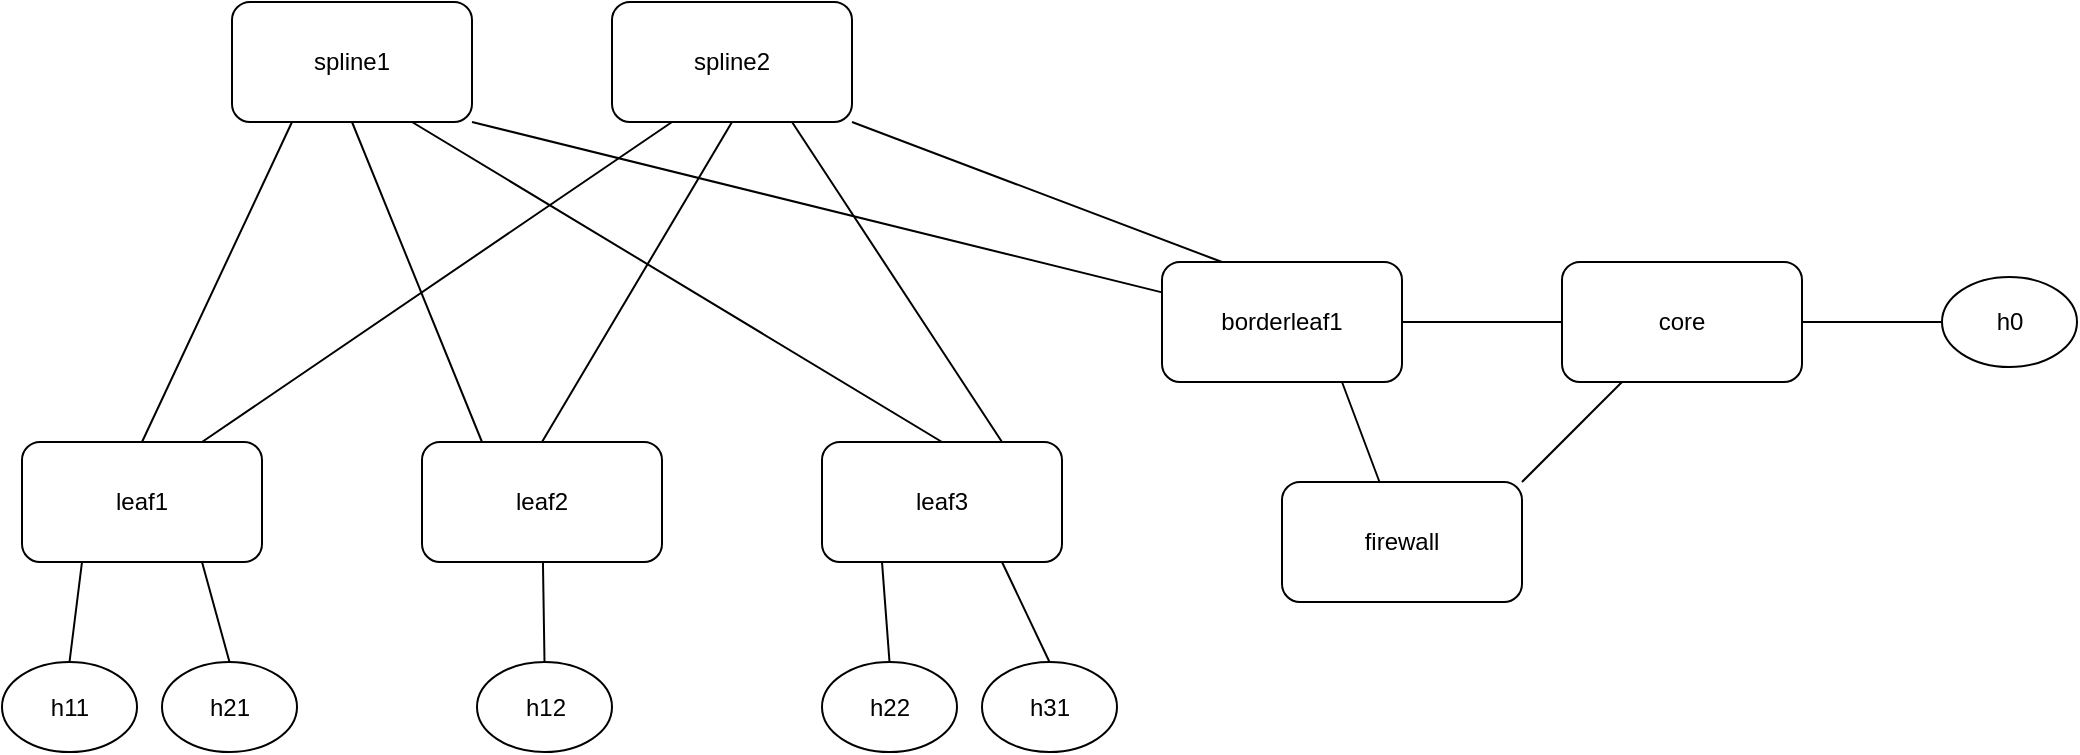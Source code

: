 <mxfile version="12.9.13" type="device"><diagram id="ILXEzMHF7K9Drbw3ey-q" name="Page-1"><mxGraphModel dx="1106" dy="830" grid="1" gridSize="10" guides="1" tooltips="1" connect="1" arrows="1" fold="1" page="1" pageScale="1" pageWidth="827" pageHeight="1169" math="0" shadow="0"><root><mxCell id="0"/><mxCell id="1" parent="0"/><mxCell id="yq0Ct_A4huobLXN1wk29-9" style="edgeStyle=none;rounded=0;orthogonalLoop=1;jettySize=auto;html=1;exitX=0.5;exitY=1;exitDx=0;exitDy=0;entryX=0.25;entryY=0;entryDx=0;entryDy=0;endArrow=none;endFill=0;" edge="1" parent="1" source="yq0Ct_A4huobLXN1wk29-1" target="yq0Ct_A4huobLXN1wk29-5"><mxGeometry relative="1" as="geometry"/></mxCell><mxCell id="yq0Ct_A4huobLXN1wk29-14" style="edgeStyle=none;rounded=0;orthogonalLoop=1;jettySize=auto;html=1;exitX=1;exitY=1;exitDx=0;exitDy=0;endArrow=none;endFill=0;" edge="1" parent="1" source="yq0Ct_A4huobLXN1wk29-1" target="yq0Ct_A4huobLXN1wk29-13"><mxGeometry relative="1" as="geometry"/></mxCell><mxCell id="yq0Ct_A4huobLXN1wk29-1" value="spline1" style="rounded=1;whiteSpace=wrap;html=1;" vertex="1" parent="1"><mxGeometry x="145" y="210" width="120" height="60" as="geometry"/></mxCell><mxCell id="yq0Ct_A4huobLXN1wk29-7" style="rounded=0;orthogonalLoop=1;jettySize=auto;html=1;exitX=0.5;exitY=0;exitDx=0;exitDy=0;entryX=0.25;entryY=1;entryDx=0;entryDy=0;endArrow=none;endFill=0;" edge="1" parent="1" source="yq0Ct_A4huobLXN1wk29-2" target="yq0Ct_A4huobLXN1wk29-1"><mxGeometry relative="1" as="geometry"/></mxCell><mxCell id="yq0Ct_A4huobLXN1wk29-2" value="leaf1" style="rounded=1;whiteSpace=wrap;html=1;" vertex="1" parent="1"><mxGeometry x="40" y="430" width="120" height="60" as="geometry"/></mxCell><mxCell id="yq0Ct_A4huobLXN1wk29-11" style="edgeStyle=none;rounded=0;orthogonalLoop=1;jettySize=auto;html=1;exitX=0.75;exitY=1;exitDx=0;exitDy=0;entryX=0.75;entryY=0;entryDx=0;entryDy=0;endArrow=none;endFill=0;" edge="1" parent="1" source="yq0Ct_A4huobLXN1wk29-4" target="yq0Ct_A4huobLXN1wk29-6"><mxGeometry relative="1" as="geometry"/></mxCell><mxCell id="yq0Ct_A4huobLXN1wk29-4" value="spline2" style="rounded=1;whiteSpace=wrap;html=1;" vertex="1" parent="1"><mxGeometry x="335" y="210" width="120" height="60" as="geometry"/></mxCell><mxCell id="yq0Ct_A4huobLXN1wk29-10" style="edgeStyle=none;rounded=0;orthogonalLoop=1;jettySize=auto;html=1;exitX=0.5;exitY=0;exitDx=0;exitDy=0;entryX=0.5;entryY=1;entryDx=0;entryDy=0;endArrow=none;endFill=0;" edge="1" parent="1" source="yq0Ct_A4huobLXN1wk29-5" target="yq0Ct_A4huobLXN1wk29-4"><mxGeometry relative="1" as="geometry"/></mxCell><mxCell id="yq0Ct_A4huobLXN1wk29-5" value="leaf2" style="rounded=1;whiteSpace=wrap;html=1;" vertex="1" parent="1"><mxGeometry x="240" y="430" width="120" height="60" as="geometry"/></mxCell><mxCell id="yq0Ct_A4huobLXN1wk29-12" style="edgeStyle=none;rounded=0;orthogonalLoop=1;jettySize=auto;html=1;exitX=0.5;exitY=0;exitDx=0;exitDy=0;entryX=0.75;entryY=1;entryDx=0;entryDy=0;endArrow=none;endFill=0;" edge="1" parent="1" source="yq0Ct_A4huobLXN1wk29-6" target="yq0Ct_A4huobLXN1wk29-1"><mxGeometry relative="1" as="geometry"/></mxCell><mxCell id="yq0Ct_A4huobLXN1wk29-6" value="leaf3" style="rounded=1;whiteSpace=wrap;html=1;" vertex="1" parent="1"><mxGeometry x="440" y="430" width="120" height="60" as="geometry"/></mxCell><mxCell id="yq0Ct_A4huobLXN1wk29-8" style="rounded=0;orthogonalLoop=1;jettySize=auto;html=1;exitX=0.75;exitY=0;exitDx=0;exitDy=0;entryX=0.25;entryY=1;entryDx=0;entryDy=0;endArrow=none;endFill=0;" edge="1" parent="1" source="yq0Ct_A4huobLXN1wk29-2" target="yq0Ct_A4huobLXN1wk29-4"><mxGeometry relative="1" as="geometry"><mxPoint x="150" y="440" as="sourcePoint"/><mxPoint x="260" y="310" as="targetPoint"/></mxGeometry></mxCell><mxCell id="yq0Ct_A4huobLXN1wk29-15" style="edgeStyle=none;rounded=0;orthogonalLoop=1;jettySize=auto;html=1;exitX=0.25;exitY=0;exitDx=0;exitDy=0;entryX=1;entryY=1;entryDx=0;entryDy=0;endArrow=none;endFill=0;" edge="1" parent="1" source="yq0Ct_A4huobLXN1wk29-13" target="yq0Ct_A4huobLXN1wk29-4"><mxGeometry relative="1" as="geometry"/></mxCell><mxCell id="yq0Ct_A4huobLXN1wk29-17" style="edgeStyle=none;rounded=0;orthogonalLoop=1;jettySize=auto;html=1;exitX=0.75;exitY=1;exitDx=0;exitDy=0;endArrow=none;endFill=0;" edge="1" parent="1" source="yq0Ct_A4huobLXN1wk29-13" target="yq0Ct_A4huobLXN1wk29-16"><mxGeometry relative="1" as="geometry"/></mxCell><mxCell id="yq0Ct_A4huobLXN1wk29-20" style="edgeStyle=none;rounded=0;orthogonalLoop=1;jettySize=auto;html=1;exitX=1;exitY=0.5;exitDx=0;exitDy=0;entryX=0;entryY=0.5;entryDx=0;entryDy=0;endArrow=none;endFill=0;" edge="1" parent="1" source="yq0Ct_A4huobLXN1wk29-13" target="yq0Ct_A4huobLXN1wk29-18"><mxGeometry relative="1" as="geometry"/></mxCell><mxCell id="yq0Ct_A4huobLXN1wk29-13" value="borderleaf1" style="rounded=1;whiteSpace=wrap;html=1;" vertex="1" parent="1"><mxGeometry x="610" y="340" width="120" height="60" as="geometry"/></mxCell><mxCell id="yq0Ct_A4huobLXN1wk29-19" style="edgeStyle=none;rounded=0;orthogonalLoop=1;jettySize=auto;html=1;exitX=1;exitY=0;exitDx=0;exitDy=0;endArrow=none;endFill=0;" edge="1" parent="1" source="yq0Ct_A4huobLXN1wk29-16" target="yq0Ct_A4huobLXN1wk29-18"><mxGeometry relative="1" as="geometry"/></mxCell><mxCell id="yq0Ct_A4huobLXN1wk29-16" value="firewall" style="rounded=1;whiteSpace=wrap;html=1;" vertex="1" parent="1"><mxGeometry x="670" y="450" width="120" height="60" as="geometry"/></mxCell><mxCell id="yq0Ct_A4huobLXN1wk29-18" value="core" style="rounded=1;whiteSpace=wrap;html=1;" vertex="1" parent="1"><mxGeometry x="810" y="340" width="120" height="60" as="geometry"/></mxCell><mxCell id="yq0Ct_A4huobLXN1wk29-25" style="edgeStyle=none;rounded=0;orthogonalLoop=1;jettySize=auto;html=1;exitX=0.5;exitY=0;exitDx=0;exitDy=0;entryX=0.25;entryY=1;entryDx=0;entryDy=0;endArrow=none;endFill=0;" edge="1" parent="1" source="yq0Ct_A4huobLXN1wk29-21" target="yq0Ct_A4huobLXN1wk29-2"><mxGeometry relative="1" as="geometry"/></mxCell><mxCell id="yq0Ct_A4huobLXN1wk29-21" value="h11" style="ellipse;whiteSpace=wrap;html=1;" vertex="1" parent="1"><mxGeometry x="30" y="540" width="67.5" height="45" as="geometry"/></mxCell><mxCell id="yq0Ct_A4huobLXN1wk29-26" style="edgeStyle=none;rounded=0;orthogonalLoop=1;jettySize=auto;html=1;exitX=0.5;exitY=0;exitDx=0;exitDy=0;entryX=0.75;entryY=1;entryDx=0;entryDy=0;endArrow=none;endFill=0;" edge="1" parent="1" source="yq0Ct_A4huobLXN1wk29-22" target="yq0Ct_A4huobLXN1wk29-2"><mxGeometry relative="1" as="geometry"/></mxCell><mxCell id="yq0Ct_A4huobLXN1wk29-22" value="h21" style="ellipse;whiteSpace=wrap;html=1;" vertex="1" parent="1"><mxGeometry x="110" y="540" width="67.5" height="45" as="geometry"/></mxCell><mxCell id="yq0Ct_A4huobLXN1wk29-27" style="edgeStyle=none;rounded=0;orthogonalLoop=1;jettySize=auto;html=1;exitX=0.5;exitY=0;exitDx=0;exitDy=0;endArrow=none;endFill=0;" edge="1" parent="1" source="yq0Ct_A4huobLXN1wk29-23" target="yq0Ct_A4huobLXN1wk29-5"><mxGeometry relative="1" as="geometry"/></mxCell><mxCell id="yq0Ct_A4huobLXN1wk29-23" value="h12" style="ellipse;whiteSpace=wrap;html=1;" vertex="1" parent="1"><mxGeometry x="267.5" y="540" width="67.5" height="45" as="geometry"/></mxCell><mxCell id="yq0Ct_A4huobLXN1wk29-28" style="edgeStyle=none;rounded=0;orthogonalLoop=1;jettySize=auto;html=1;exitX=0.5;exitY=0;exitDx=0;exitDy=0;entryX=0.25;entryY=1;entryDx=0;entryDy=0;endArrow=none;endFill=0;" edge="1" parent="1" source="yq0Ct_A4huobLXN1wk29-24" target="yq0Ct_A4huobLXN1wk29-6"><mxGeometry relative="1" as="geometry"/></mxCell><mxCell id="yq0Ct_A4huobLXN1wk29-24" value="h22" style="ellipse;whiteSpace=wrap;html=1;" vertex="1" parent="1"><mxGeometry x="440" y="540" width="67.5" height="45" as="geometry"/></mxCell><mxCell id="yq0Ct_A4huobLXN1wk29-33" style="edgeStyle=none;rounded=0;orthogonalLoop=1;jettySize=auto;html=1;exitX=0;exitY=0.5;exitDx=0;exitDy=0;entryX=1;entryY=0.5;entryDx=0;entryDy=0;endArrow=none;endFill=0;" edge="1" parent="1" source="yq0Ct_A4huobLXN1wk29-29" target="yq0Ct_A4huobLXN1wk29-18"><mxGeometry relative="1" as="geometry"/></mxCell><mxCell id="yq0Ct_A4huobLXN1wk29-29" value="h0" style="ellipse;whiteSpace=wrap;html=1;" vertex="1" parent="1"><mxGeometry x="1000" y="347.5" width="67.5" height="45" as="geometry"/></mxCell><mxCell id="yq0Ct_A4huobLXN1wk29-32" style="edgeStyle=none;rounded=0;orthogonalLoop=1;jettySize=auto;html=1;exitX=0.5;exitY=0;exitDx=0;exitDy=0;entryX=0.75;entryY=1;entryDx=0;entryDy=0;endArrow=none;endFill=0;" edge="1" parent="1" source="yq0Ct_A4huobLXN1wk29-30" target="yq0Ct_A4huobLXN1wk29-6"><mxGeometry relative="1" as="geometry"/></mxCell><mxCell id="yq0Ct_A4huobLXN1wk29-30" value="h31" style="ellipse;whiteSpace=wrap;html=1;" vertex="1" parent="1"><mxGeometry x="520" y="540" width="67.5" height="45" as="geometry"/></mxCell></root></mxGraphModel></diagram></mxfile>